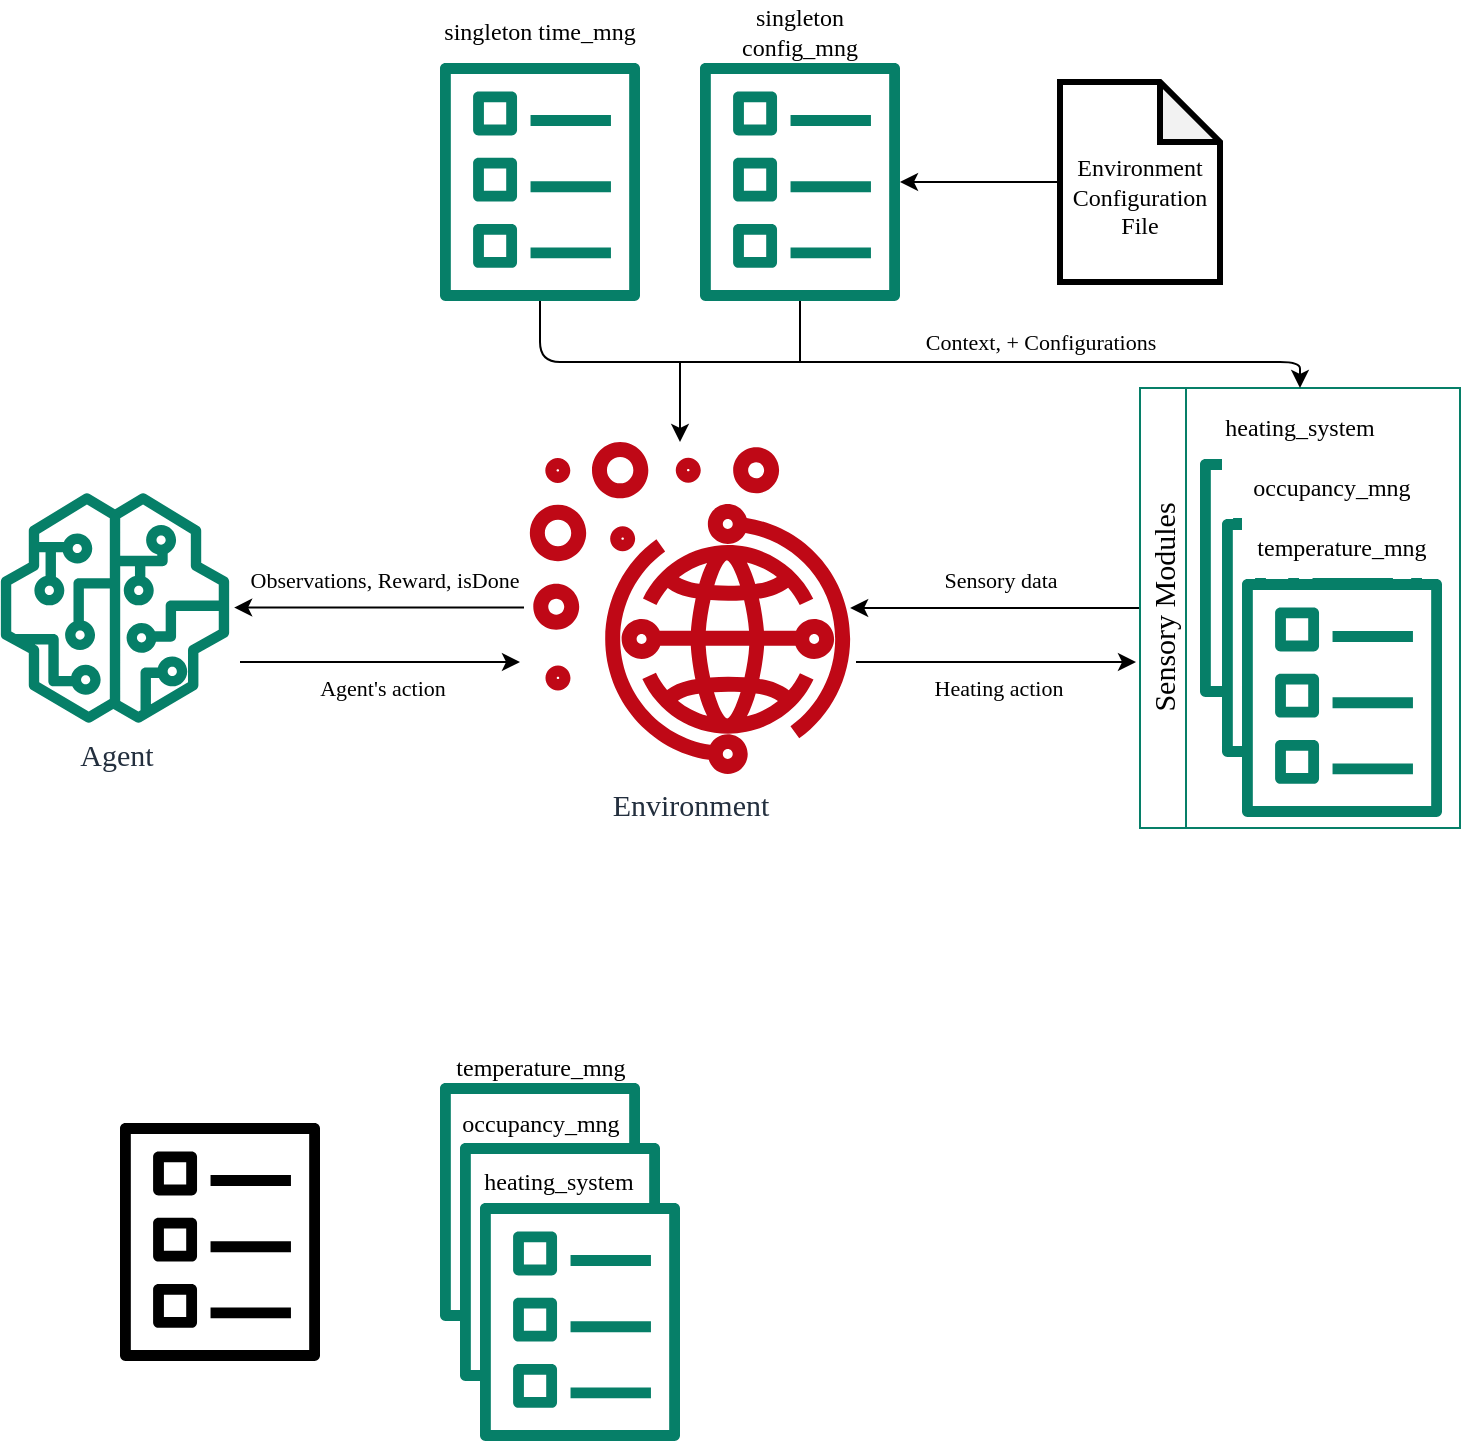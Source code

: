 <mxfile>
    <diagram id="Dz_2yA55jdN7624_FX1W" name="Page-1">
        <mxGraphModel dx="1059" dy="695" grid="1" gridSize="10" guides="1" tooltips="1" connect="1" arrows="1" fold="1" page="1" pageScale="1" pageWidth="850" pageHeight="1100" math="0" shadow="0">
            <root>
                <mxCell id="0"/>
                <mxCell id="1" parent="0"/>
                <mxCell id="20" style="edgeStyle=none;html=1;fontFamily=Georgia;" parent="1" source="19" target="191" edge="1">
                    <mxGeometry relative="1" as="geometry">
                        <mxPoint x="545" y="90.676" as="targetPoint"/>
                    </mxGeometry>
                </mxCell>
                <mxCell id="19" value="&lt;br&gt;Environment Configuration&lt;br&gt;File" style="shape=note;whiteSpace=wrap;html=1;backgroundOutline=1;darkOpacity=0.05;strokeColor=#000000;strokeWidth=3;fontFamily=Georgia;" parent="1" vertex="1">
                    <mxGeometry x="590" y="80" width="80" height="100" as="geometry"/>
                </mxCell>
                <mxCell id="210" style="edgeStyle=none;html=1;fontColor=default;fontFamily=Georgia;labelBackgroundColor=none;" parent="1" source="81" target="88" edge="1">
                    <mxGeometry relative="1" as="geometry"/>
                </mxCell>
                <mxCell id="211" value="Sensory data" style="edgeLabel;html=1;align=center;verticalAlign=middle;resizable=0;points=[];fontColor=default;fontFamily=Georgia;labelBackgroundColor=none;" parent="210" vertex="1" connectable="0">
                    <mxGeometry x="-0.216" y="1" relative="1" as="geometry">
                        <mxPoint x="-13" y="-15" as="offset"/>
                    </mxGeometry>
                </mxCell>
                <mxCell id="81" value="Sensory Modules" style="swimlane;horizontal=0;whiteSpace=wrap;html=1;strokeColor=#067f68;fontFamily=Georgia;fontSize=15;fontStyle=0" parent="1" vertex="1">
                    <mxGeometry x="630" y="233" width="160" height="220" as="geometry"/>
                </mxCell>
                <mxCell id="192" value="heating_system" style="swimlane;fontStyle=0;childLayout=stackLayout;horizontal=1;startSize=30;horizontalStack=0;resizeParent=1;resizeParentMax=0;resizeLast=0;collapsible=1;marginBottom=0;whiteSpace=wrap;html=1;strokeColor=default;rounded=1;swimlaneLine=0;glass=0;shadow=0;arcSize=0;fontFamily=Georgia;opacity=0;" parent="81" vertex="1">
                    <mxGeometry x="29.999" y="5.001" width="100" height="150" as="geometry"/>
                </mxCell>
                <mxCell id="193" value="" style="group;fontFamily=Georgia;" parent="192" vertex="1" connectable="0">
                    <mxGeometry y="30" width="100" height="120" as="geometry"/>
                </mxCell>
                <mxCell id="194" value="" style="rounded=0;whiteSpace=wrap;html=1;shadow=0;glass=0;fillStyle=solid;strokeColor=none;strokeWidth=10;fontColor=default;fillColor=default;gradientColor=none;fontFamily=Georgia;" parent="193" vertex="1">
                    <mxGeometry y="1.078" width="100.0" height="107.843" as="geometry"/>
                </mxCell>
                <mxCell id="195" value="" style="sketch=0;outlineConnect=0;fontColor=#232F3E;gradientColor=none;fillColor=#067f68;strokeColor=default;dashed=0;verticalLabelPosition=bottom;verticalAlign=top;align=center;html=1;fontSize=12;fontStyle=0;aspect=fixed;pointerEvents=1;shape=mxgraph.aws4.template;fontFamily=Georgia;" parent="193" vertex="1">
                    <mxGeometry width="100" height="120" as="geometry"/>
                </mxCell>
                <mxCell id="196" value="occupancy_mng" style="swimlane;fontStyle=0;childLayout=stackLayout;horizontal=1;startSize=30;horizontalStack=0;resizeParent=1;resizeParentMax=0;resizeLast=0;collapsible=1;marginBottom=0;whiteSpace=wrap;html=1;strokeColor=none;rounded=1;swimlaneLine=0;glass=0;shadow=0;arcSize=0;fontFamily=Georgia;labelBackgroundColor=none;" parent="81" vertex="1">
                    <mxGeometry x="40.999" y="35.001" width="110" height="180" as="geometry"/>
                </mxCell>
                <mxCell id="197" value="" style="group;fontFamily=Georgia;" parent="196" vertex="1" connectable="0">
                    <mxGeometry y="30" width="110" height="150" as="geometry"/>
                </mxCell>
                <mxCell id="198" value="" style="rounded=0;whiteSpace=wrap;html=1;shadow=0;glass=0;fillStyle=solid;strokeColor=none;strokeWidth=10;fontColor=default;fillColor=default;gradientColor=none;fontFamily=Georgia;" parent="197" vertex="1">
                    <mxGeometry y="1.078" width="100.0" height="107.843" as="geometry"/>
                </mxCell>
                <mxCell id="199" value="" style="sketch=0;outlineConnect=0;fontColor=#232F3E;gradientColor=none;fillColor=#067f68;strokeColor=default;dashed=0;verticalLabelPosition=bottom;verticalAlign=top;align=center;html=1;fontSize=12;fontStyle=0;aspect=fixed;pointerEvents=1;shape=mxgraph.aws4.template;fontFamily=Georgia;" parent="197" vertex="1">
                    <mxGeometry width="100" height="120" as="geometry"/>
                </mxCell>
                <mxCell id="201" value="" style="group;fontFamily=Georgia;" parent="197" vertex="1" connectable="0">
                    <mxGeometry x="10" y="30" width="100" height="120" as="geometry"/>
                </mxCell>
                <mxCell id="202" value="" style="rounded=0;whiteSpace=wrap;html=1;shadow=0;glass=0;fillStyle=solid;strokeColor=none;strokeWidth=10;fontColor=default;fillColor=default;gradientColor=none;fontFamily=Georgia;" parent="201" vertex="1">
                    <mxGeometry y="1.078" width="100.0" height="107.843" as="geometry"/>
                </mxCell>
                <mxCell id="203" value="" style="sketch=0;outlineConnect=0;fontColor=#232F3E;gradientColor=none;fillColor=#067f68;strokeColor=default;dashed=0;verticalLabelPosition=bottom;verticalAlign=top;align=center;html=1;fontSize=12;fontStyle=0;aspect=fixed;pointerEvents=1;shape=mxgraph.aws4.template;fontFamily=Georgia;" parent="201" vertex="1">
                    <mxGeometry width="100" height="120" as="geometry"/>
                </mxCell>
                <mxCell id="200" value="temperature_mng" style="swimlane;fontStyle=0;childLayout=stackLayout;horizontal=1;startSize=30;horizontalStack=0;resizeParent=1;resizeParentMax=0;resizeLast=0;collapsible=1;marginBottom=0;whiteSpace=wrap;html=1;strokeColor=none;rounded=1;swimlaneLine=0;glass=0;shadow=0;arcSize=0;fontFamily=Georgia;labelBackgroundColor=default;" parent="81" vertex="1">
                    <mxGeometry x="50.999" y="65.001" width="100" height="150" as="geometry"/>
                </mxCell>
                <mxCell id="88" value="Environment" style="sketch=0;outlineConnect=0;fontColor=#232F3E;gradientColor=none;fillColor=#BF0816;strokeColor=none;dashed=0;verticalLabelPosition=bottom;verticalAlign=top;align=center;html=1;fontSize=15;fontStyle=0;aspect=fixed;pointerEvents=1;shape=mxgraph.aws4.fleet_management;fontFamily=Georgia;" parent="1" vertex="1">
                    <mxGeometry x="322" y="260" width="166" height="166" as="geometry"/>
                </mxCell>
                <mxCell id="89" value="Agent" style="sketch=0;outlineConnect=0;fontColor=#232F3E;gradientColor=none;fillColor=#067F68;strokeColor=none;dashed=0;verticalLabelPosition=bottom;verticalAlign=top;align=center;html=1;fontSize=15;fontStyle=0;aspect=fixed;pointerEvents=1;shape=mxgraph.aws4.sagemaker_model;fontFamily=Georgia;" parent="1" vertex="1">
                    <mxGeometry x="60" y="285.5" width="115" height="115" as="geometry"/>
                </mxCell>
                <mxCell id="188" value="singleton&lt;br&gt;config_mng" style="swimlane;fontStyle=0;childLayout=stackLayout;horizontal=1;startSize=30;horizontalStack=0;resizeParent=1;resizeParentMax=0;resizeLast=0;collapsible=1;marginBottom=0;whiteSpace=wrap;html=1;strokeColor=default;rounded=1;swimlaneLine=0;glass=0;shadow=0;arcSize=0;fontFamily=Georgia;opacity=0;" parent="1" vertex="1">
                    <mxGeometry x="409.999" y="40.001" width="100" height="150" as="geometry"/>
                </mxCell>
                <mxCell id="189" value="" style="group;fontFamily=Georgia;" parent="188" vertex="1" connectable="0">
                    <mxGeometry y="30" width="100" height="120" as="geometry"/>
                </mxCell>
                <mxCell id="190" value="" style="rounded=0;whiteSpace=wrap;html=1;shadow=0;glass=0;fillStyle=solid;strokeColor=none;strokeWidth=10;fontColor=default;fillColor=default;gradientColor=none;fontFamily=Georgia;" parent="189" vertex="1">
                    <mxGeometry y="1.078" width="100.0" height="107.843" as="geometry"/>
                </mxCell>
                <mxCell id="191" value="" style="sketch=0;outlineConnect=0;fontColor=#232F3E;gradientColor=none;fillColor=#067f68;strokeColor=default;dashed=0;verticalLabelPosition=bottom;verticalAlign=top;align=center;html=1;fontSize=12;fontStyle=0;aspect=fixed;pointerEvents=1;shape=mxgraph.aws4.template;fontFamily=Georgia;" parent="189" vertex="1">
                    <mxGeometry width="100" height="120" as="geometry"/>
                </mxCell>
                <mxCell id="215" style="edgeStyle=none;html=1;fontColor=default;fontFamily=Georgia;" parent="1" source="208" target="81" edge="1">
                    <mxGeometry relative="1" as="geometry">
                        <mxPoint x="780" y="240" as="targetPoint"/>
                        <mxPoint x="320" y="220" as="sourcePoint"/>
                        <Array as="points">
                            <mxPoint x="330" y="220"/>
                            <mxPoint x="500" y="220"/>
                            <mxPoint x="710" y="220"/>
                        </Array>
                    </mxGeometry>
                </mxCell>
                <mxCell id="218" value="Context, + Configurations" style="edgeLabel;html=1;align=center;verticalAlign=middle;resizable=0;points=[];fontColor=default;fontFamily=Georgia;labelBackgroundColor=none;" parent="215" vertex="1" connectable="0">
                    <mxGeometry x="0.112" y="1" relative="1" as="geometry">
                        <mxPoint x="45" y="-9" as="offset"/>
                    </mxGeometry>
                </mxCell>
                <mxCell id="216" style="edgeStyle=none;html=1;fontColor=default;fontFamily=Georgia;endArrow=none;endFill=0;" parent="1" source="191" edge="1">
                    <mxGeometry relative="1" as="geometry">
                        <mxPoint x="459.999" y="220" as="targetPoint"/>
                    </mxGeometry>
                </mxCell>
                <mxCell id="219" style="edgeStyle=none;html=1;fontColor=default;fontFamily=Georgia;labelBackgroundColor=none;" parent="1" edge="1">
                    <mxGeometry relative="1" as="geometry">
                        <mxPoint x="322" y="342.77" as="sourcePoint"/>
                        <mxPoint x="177.074" y="342.77" as="targetPoint"/>
                    </mxGeometry>
                </mxCell>
                <mxCell id="220" value="Observations, Reward, isDone" style="edgeLabel;html=1;align=center;verticalAlign=middle;resizable=0;points=[];fontColor=default;labelBackgroundColor=none;fontFamily=Georgia;" parent="219" vertex="1" connectable="0">
                    <mxGeometry x="-0.216" y="1" relative="1" as="geometry">
                        <mxPoint x="-13" y="-15" as="offset"/>
                    </mxGeometry>
                </mxCell>
                <mxCell id="221" style="edgeStyle=none;html=1;fontColor=default;fontFamily=Georgia;labelBackgroundColor=none;" parent="1" edge="1">
                    <mxGeometry relative="1" as="geometry">
                        <mxPoint x="180" y="370" as="sourcePoint"/>
                        <mxPoint x="320" y="370" as="targetPoint"/>
                    </mxGeometry>
                </mxCell>
                <mxCell id="222" value="Agent's action" style="edgeLabel;html=1;align=center;verticalAlign=middle;resizable=0;points=[];fontColor=default;fontFamily=Georgia;labelBackgroundColor=none;" parent="221" vertex="1" connectable="0">
                    <mxGeometry x="-0.311" y="3" relative="1" as="geometry">
                        <mxPoint x="23" y="16" as="offset"/>
                    </mxGeometry>
                </mxCell>
                <mxCell id="223" style="edgeStyle=none;html=1;fontColor=default;fontFamily=Georgia;labelBackgroundColor=none;" parent="1" edge="1">
                    <mxGeometry relative="1" as="geometry">
                        <mxPoint x="488" y="370" as="sourcePoint"/>
                        <mxPoint x="628" y="370" as="targetPoint"/>
                    </mxGeometry>
                </mxCell>
                <mxCell id="224" value="Heating action" style="edgeLabel;html=1;align=center;verticalAlign=middle;resizable=0;points=[];fontColor=default;fontFamily=Georgia;labelBackgroundColor=none;" parent="223" vertex="1" connectable="0">
                    <mxGeometry x="-0.311" y="3" relative="1" as="geometry">
                        <mxPoint x="23" y="16" as="offset"/>
                    </mxGeometry>
                </mxCell>
                <mxCell id="226" style="edgeStyle=none;html=1;fontColor=default;fontFamily=Georgia;" parent="1" edge="1">
                    <mxGeometry relative="1" as="geometry">
                        <mxPoint x="400" y="260" as="targetPoint"/>
                        <mxPoint x="400" y="220" as="sourcePoint"/>
                        <Array as="points">
                            <mxPoint x="400" y="240"/>
                        </Array>
                    </mxGeometry>
                </mxCell>
                <mxCell id="205" value="singleton time_mng" style="swimlane;fontStyle=0;childLayout=stackLayout;horizontal=1;startSize=30;horizontalStack=0;resizeParent=1;resizeParentMax=0;resizeLast=0;collapsible=1;marginBottom=0;whiteSpace=wrap;html=1;strokeColor=default;rounded=1;swimlaneLine=0;glass=0;shadow=0;arcSize=0;fontFamily=Georgia;spacing=0;spacingBottom=0;verticalAlign=middle;perimeterSpacing=0;opacity=0;" parent="1" vertex="1">
                    <mxGeometry x="279.999" y="40.001" width="100" height="150" as="geometry"/>
                </mxCell>
                <mxCell id="206" value="" style="group;fontFamily=Georgia;" parent="205" vertex="1" connectable="0">
                    <mxGeometry y="30" width="100" height="120" as="geometry"/>
                </mxCell>
                <mxCell id="207" value="" style="rounded=0;whiteSpace=wrap;html=1;shadow=0;glass=0;fillStyle=solid;strokeColor=none;strokeWidth=10;fontColor=default;fillColor=default;gradientColor=none;fontFamily=Georgia;" parent="206" vertex="1">
                    <mxGeometry y="1.078" width="100.0" height="107.843" as="geometry"/>
                </mxCell>
                <mxCell id="208" value="" style="sketch=0;outlineConnect=0;fontColor=#232F3E;gradientColor=none;fillColor=#067f68;strokeColor=default;dashed=0;verticalLabelPosition=bottom;verticalAlign=top;align=center;html=1;fontSize=12;fontStyle=0;aspect=fixed;pointerEvents=1;shape=mxgraph.aws4.template;fontFamily=Georgia;" parent="206" vertex="1">
                    <mxGeometry width="100" height="120" as="geometry"/>
                </mxCell>
                <mxCell id="248" value="" style="sketch=0;outlineConnect=0;fontColor=#232F3E;gradientColor=none;fillColor=#000000;strokeColor=default;dashed=0;verticalLabelPosition=bottom;verticalAlign=top;align=center;html=1;fontSize=12;fontStyle=0;aspect=fixed;pointerEvents=1;shape=mxgraph.aws4.template;fontFamily=Georgia;" parent="1" vertex="1">
                    <mxGeometry x="119.999" y="600.001" width="100" height="120" as="geometry"/>
                </mxCell>
                <mxCell id="283" value="" style="group" parent="1" vertex="1" connectable="0">
                    <mxGeometry x="279.999" y="560" width="120" height="200.001" as="geometry"/>
                </mxCell>
                <mxCell id="284" value="" style="group;fontFamily=Georgia;movable=1;resizable=1;rotatable=1;deletable=1;editable=1;connectable=1;" parent="283" vertex="1" connectable="0">
                    <mxGeometry y="20.001" width="120" height="180" as="geometry"/>
                </mxCell>
                <mxCell id="285" value="" style="rounded=0;whiteSpace=wrap;html=1;shadow=0;glass=0;fillStyle=solid;strokeColor=none;strokeWidth=10;fontColor=default;fillColor=default;gradientColor=none;fontFamily=Georgia;movable=1;resizable=1;rotatable=1;deletable=1;editable=1;connectable=1;" parent="284" vertex="1">
                    <mxGeometry y="1.078" width="100.0" height="107.843" as="geometry"/>
                </mxCell>
                <mxCell id="286" value="" style="sketch=0;outlineConnect=0;fontColor=#232F3E;gradientColor=none;fillColor=#067f68;strokeColor=default;dashed=0;verticalLabelPosition=bottom;verticalAlign=top;align=center;html=1;fontSize=12;fontStyle=0;aspect=fixed;pointerEvents=1;shape=mxgraph.aws4.template;fontFamily=Georgia;movable=1;resizable=1;rotatable=1;deletable=1;editable=1;connectable=1;" parent="284" vertex="1">
                    <mxGeometry width="100" height="120" as="geometry"/>
                </mxCell>
                <mxCell id="287" value="" style="rounded=0;whiteSpace=wrap;html=1;labelBackgroundColor=default;fillColor=default;fillStyle=solid;strokeColor=none;movable=1;resizable=1;rotatable=1;deletable=1;editable=1;connectable=1;" parent="284" vertex="1">
                    <mxGeometry x="10" y="10" width="80" height="100" as="geometry"/>
                </mxCell>
                <mxCell id="288" value="" style="group;fontFamily=Georgia;movable=1;resizable=1;rotatable=1;deletable=1;editable=1;connectable=1;" parent="284" vertex="1" connectable="0">
                    <mxGeometry x="10" y="30" width="110" height="150" as="geometry"/>
                </mxCell>
                <mxCell id="289" value="" style="rounded=0;whiteSpace=wrap;html=1;shadow=0;glass=0;fillStyle=solid;strokeColor=none;strokeWidth=10;fontColor=default;fillColor=default;gradientColor=none;fontFamily=Georgia;movable=1;resizable=1;rotatable=1;deletable=1;editable=1;connectable=1;" parent="288" vertex="1">
                    <mxGeometry y="1.078" width="100.0" height="107.843" as="geometry"/>
                </mxCell>
                <mxCell id="290" value="" style="sketch=0;outlineConnect=0;fontColor=#232F3E;gradientColor=none;fillColor=#067f68;strokeColor=default;dashed=0;verticalLabelPosition=bottom;verticalAlign=top;align=center;html=1;fontSize=12;fontStyle=0;aspect=fixed;pointerEvents=1;shape=mxgraph.aws4.template;fontFamily=Georgia;movable=1;resizable=1;rotatable=1;deletable=1;editable=1;connectable=1;" parent="288" vertex="1">
                    <mxGeometry width="100" height="120" as="geometry"/>
                </mxCell>
                <mxCell id="291" value="" style="rounded=0;whiteSpace=wrap;html=1;labelBackgroundColor=default;fillColor=default;fillStyle=solid;strokeColor=none;movable=1;resizable=1;rotatable=1;deletable=1;editable=1;connectable=1;" parent="288" vertex="1">
                    <mxGeometry x="10" y="10" width="80" height="100" as="geometry"/>
                </mxCell>
                <mxCell id="292" value="" style="group;fontFamily=Georgia;movable=1;resizable=1;rotatable=1;deletable=1;editable=1;connectable=1;" parent="288" vertex="1" connectable="0">
                    <mxGeometry x="10" y="30" width="100" height="120" as="geometry"/>
                </mxCell>
                <mxCell id="293" value="" style="rounded=0;whiteSpace=wrap;html=1;labelBackgroundColor=default;fillColor=default;fillStyle=solid;strokeColor=none;movable=1;resizable=1;rotatable=1;deletable=1;editable=1;connectable=1;" parent="292" vertex="1">
                    <mxGeometry x="10" y="10" width="80" height="100" as="geometry"/>
                </mxCell>
                <mxCell id="294" value="" style="rounded=0;whiteSpace=wrap;html=1;shadow=0;glass=0;fillStyle=solid;strokeColor=none;strokeWidth=10;fontColor=default;fillColor=default;gradientColor=none;fontFamily=Georgia;movable=1;resizable=1;rotatable=1;deletable=1;editable=1;connectable=1;" parent="292" vertex="1">
                    <mxGeometry y="1.078" width="100.0" height="107.843" as="geometry"/>
                </mxCell>
                <mxCell id="295" value="" style="sketch=0;outlineConnect=0;fontColor=#232F3E;gradientColor=none;fillColor=#067f68;strokeColor=default;dashed=0;verticalLabelPosition=bottom;verticalAlign=top;align=center;html=1;fontSize=12;fontStyle=0;aspect=fixed;pointerEvents=1;shape=mxgraph.aws4.template;fontFamily=Georgia;movable=1;resizable=1;rotatable=1;deletable=1;editable=1;connectable=1;" parent="292" vertex="1">
                    <mxGeometry width="100" height="120" as="geometry"/>
                </mxCell>
                <mxCell id="296" value="&lt;span style=&quot;font-family: Georgia; font-size: 12px;&quot;&gt;heating_system&lt;/span&gt;" style="rounded=0;whiteSpace=wrap;html=1;labelBackgroundColor=none;fillStyle=solid;fillColor=none;fontSize=11;strokeColor=none;" parent="288" vertex="1">
                    <mxGeometry x="2.5" y="10" width="95" height="20" as="geometry"/>
                </mxCell>
                <mxCell id="297" value="&lt;span style=&quot;font-family: Georgia; font-size: 12px;&quot;&gt;occupancy_mng&lt;/span&gt;" style="rounded=0;whiteSpace=wrap;html=1;labelBackgroundColor=none;fillStyle=solid;fillColor=none;fontSize=11;strokeColor=none;" parent="284" vertex="1">
                    <mxGeometry x="3" y="10" width="95" height="21.08" as="geometry"/>
                </mxCell>
                <mxCell id="298" value="&lt;span style=&quot;font-family: Georgia; font-size: 12px; background-color: rgb(255, 255, 255);&quot;&gt;temperature_mng&lt;/span&gt;" style="rounded=0;whiteSpace=wrap;html=1;labelBackgroundColor=none;fillStyle=solid;fillColor=none;fontSize=11;strokeColor=none;" parent="283" vertex="1">
                    <mxGeometry x="3.001" width="95" height="25" as="geometry"/>
                </mxCell>
            </root>
        </mxGraphModel>
    </diagram>
</mxfile>